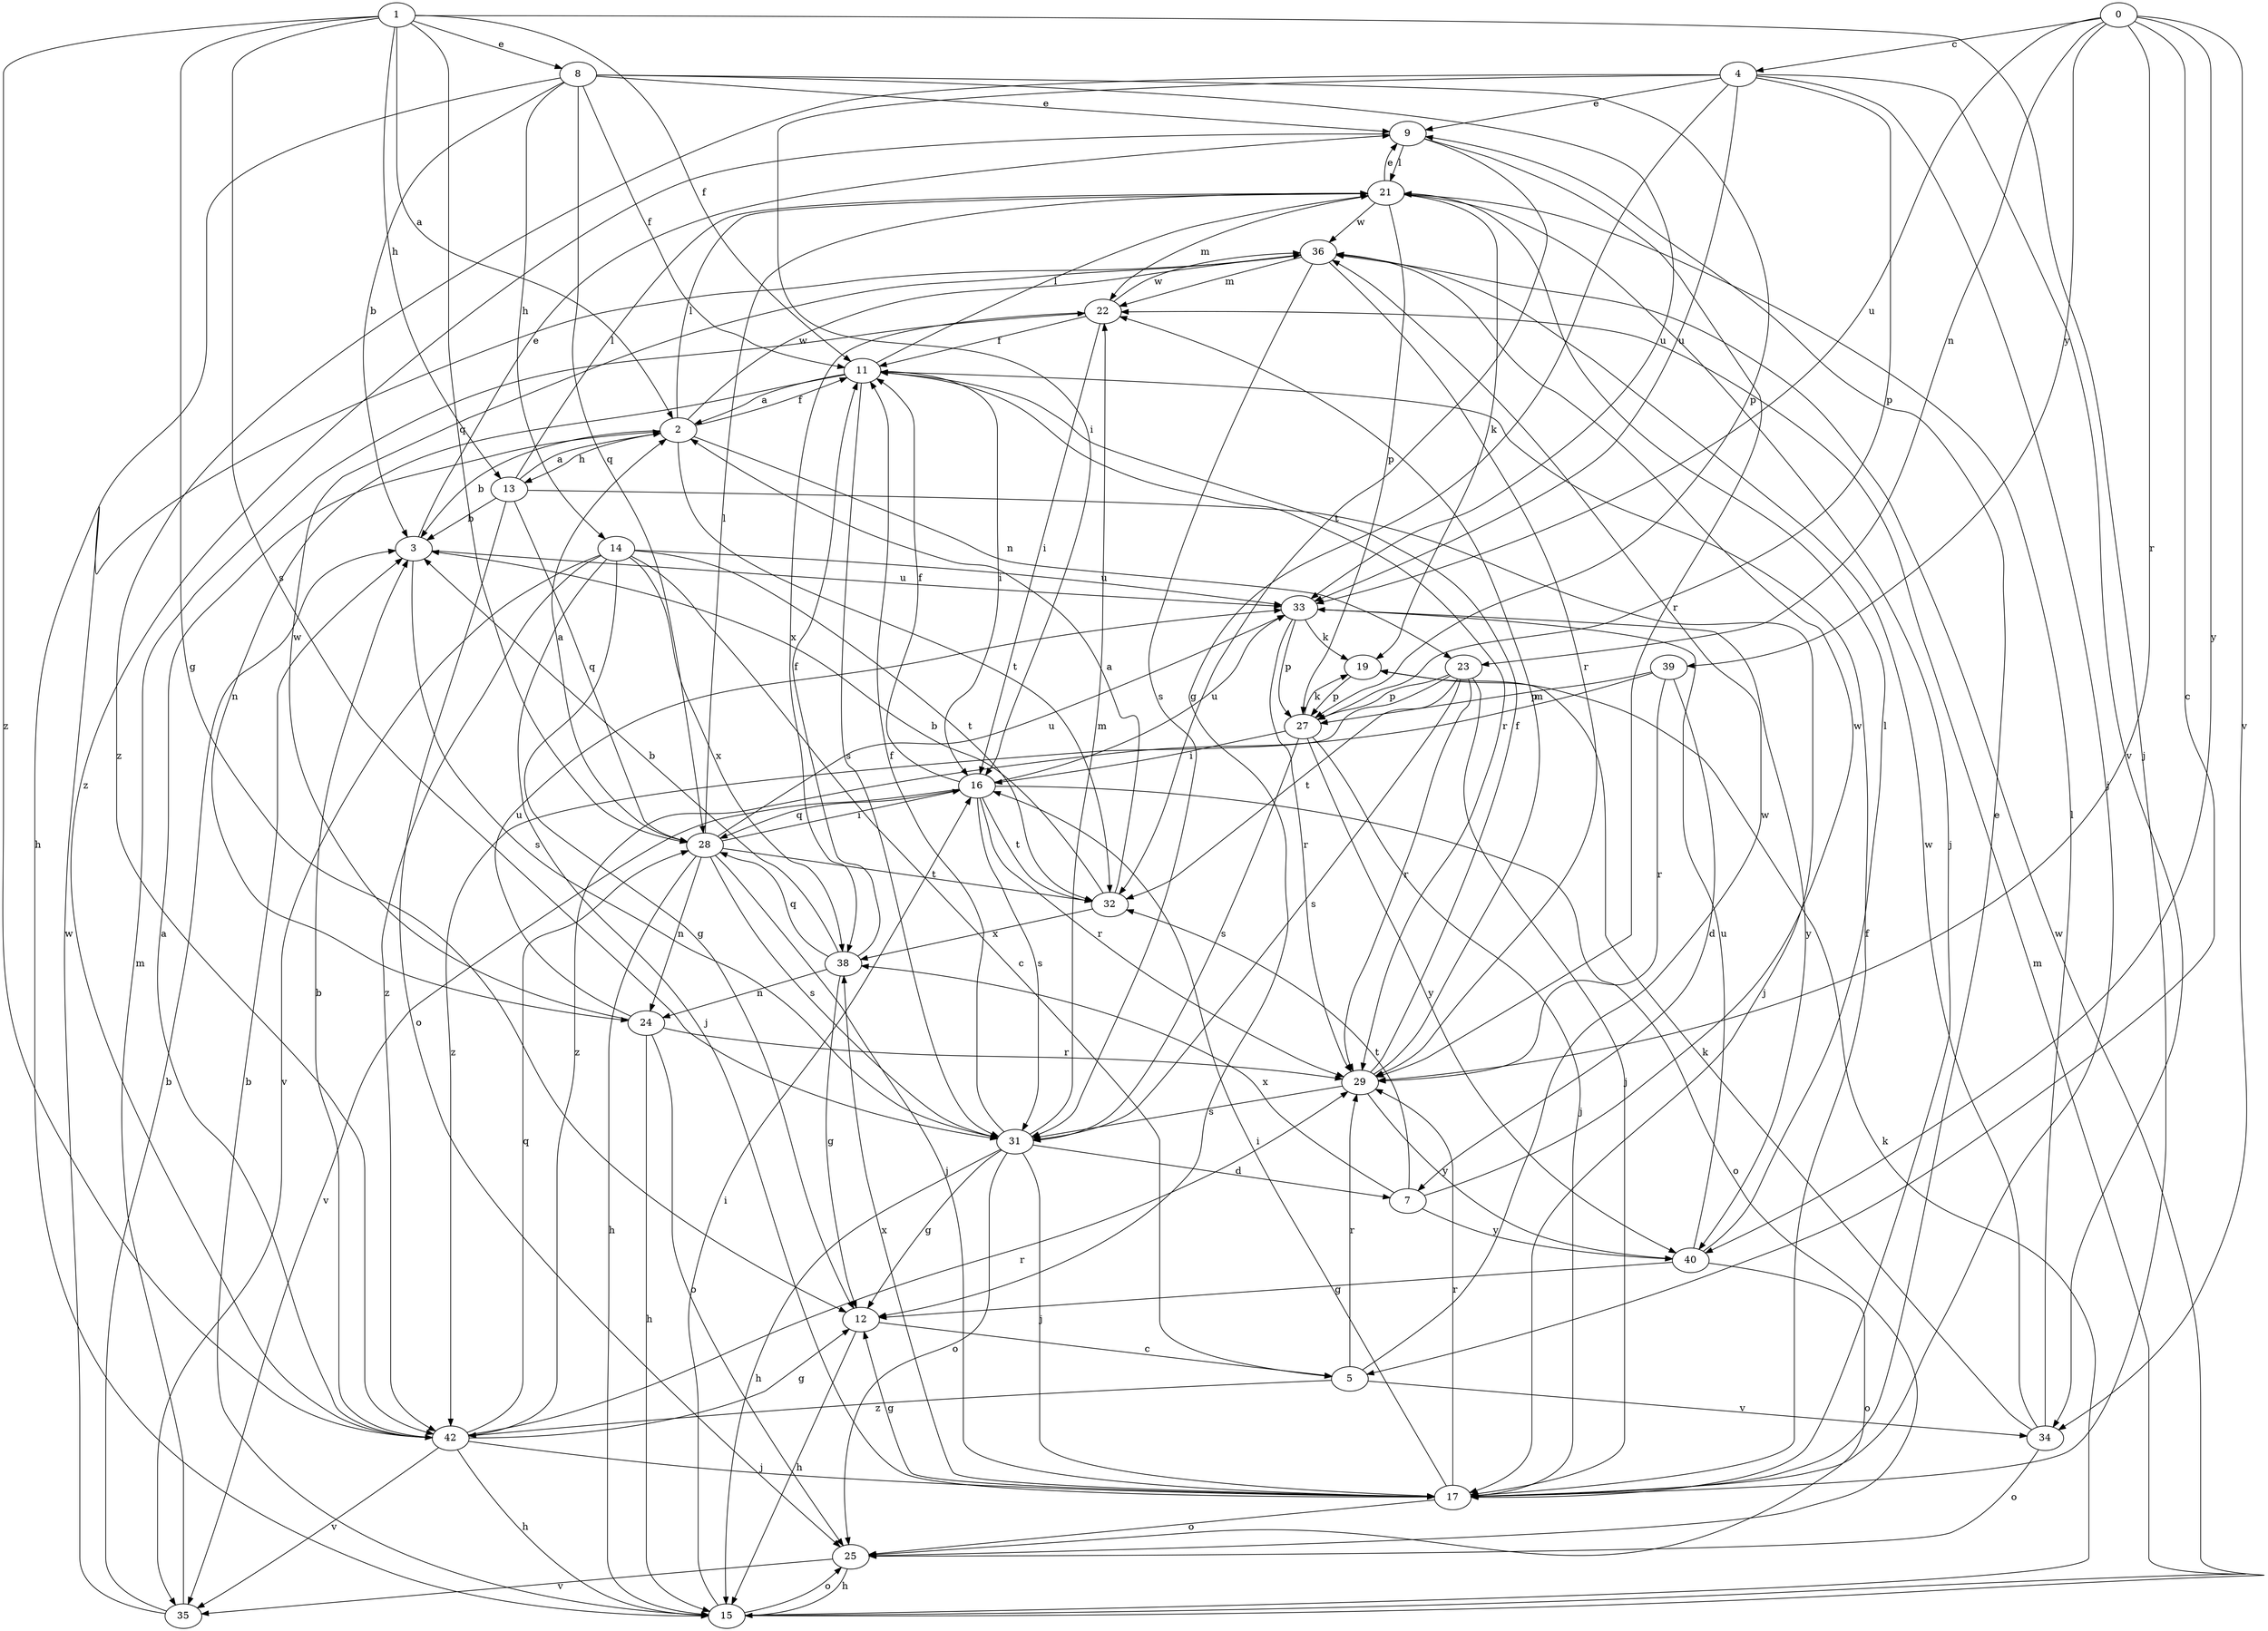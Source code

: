 strict digraph  {
0;
1;
2;
3;
4;
5;
7;
8;
9;
11;
12;
13;
14;
15;
16;
17;
19;
21;
22;
23;
24;
25;
27;
28;
29;
31;
32;
33;
34;
35;
36;
38;
39;
40;
42;
0 -> 4  [label=c];
0 -> 5  [label=c];
0 -> 23  [label=n];
0 -> 29  [label=r];
0 -> 33  [label=u];
0 -> 34  [label=v];
0 -> 39  [label=y];
0 -> 40  [label=y];
1 -> 2  [label=a];
1 -> 8  [label=e];
1 -> 11  [label=f];
1 -> 12  [label=g];
1 -> 13  [label=h];
1 -> 17  [label=j];
1 -> 28  [label=q];
1 -> 31  [label=s];
1 -> 42  [label=z];
2 -> 3  [label=b];
2 -> 11  [label=f];
2 -> 13  [label=h];
2 -> 21  [label=l];
2 -> 23  [label=n];
2 -> 32  [label=t];
2 -> 36  [label=w];
3 -> 9  [label=e];
3 -> 31  [label=s];
3 -> 33  [label=u];
4 -> 9  [label=e];
4 -> 12  [label=g];
4 -> 16  [label=i];
4 -> 17  [label=j];
4 -> 27  [label=p];
4 -> 33  [label=u];
4 -> 34  [label=v];
4 -> 42  [label=z];
5 -> 29  [label=r];
5 -> 34  [label=v];
5 -> 36  [label=w];
5 -> 42  [label=z];
7 -> 32  [label=t];
7 -> 36  [label=w];
7 -> 38  [label=x];
7 -> 40  [label=y];
8 -> 3  [label=b];
8 -> 9  [label=e];
8 -> 11  [label=f];
8 -> 14  [label=h];
8 -> 15  [label=h];
8 -> 27  [label=p];
8 -> 28  [label=q];
8 -> 33  [label=u];
9 -> 21  [label=l];
9 -> 29  [label=r];
9 -> 32  [label=t];
9 -> 42  [label=z];
11 -> 2  [label=a];
11 -> 16  [label=i];
11 -> 21  [label=l];
11 -> 24  [label=n];
11 -> 29  [label=r];
11 -> 31  [label=s];
12 -> 5  [label=c];
12 -> 15  [label=h];
13 -> 2  [label=a];
13 -> 3  [label=b];
13 -> 17  [label=j];
13 -> 21  [label=l];
13 -> 25  [label=o];
13 -> 28  [label=q];
14 -> 5  [label=c];
14 -> 12  [label=g];
14 -> 17  [label=j];
14 -> 32  [label=t];
14 -> 33  [label=u];
14 -> 35  [label=v];
14 -> 38  [label=x];
14 -> 42  [label=z];
15 -> 3  [label=b];
15 -> 16  [label=i];
15 -> 19  [label=k];
15 -> 22  [label=m];
15 -> 25  [label=o];
15 -> 36  [label=w];
16 -> 11  [label=f];
16 -> 25  [label=o];
16 -> 28  [label=q];
16 -> 29  [label=r];
16 -> 31  [label=s];
16 -> 32  [label=t];
16 -> 33  [label=u];
16 -> 35  [label=v];
17 -> 9  [label=e];
17 -> 11  [label=f];
17 -> 12  [label=g];
17 -> 16  [label=i];
17 -> 25  [label=o];
17 -> 29  [label=r];
17 -> 38  [label=x];
19 -> 27  [label=p];
21 -> 9  [label=e];
21 -> 17  [label=j];
21 -> 19  [label=k];
21 -> 22  [label=m];
21 -> 27  [label=p];
21 -> 36  [label=w];
22 -> 11  [label=f];
22 -> 16  [label=i];
22 -> 36  [label=w];
22 -> 38  [label=x];
23 -> 17  [label=j];
23 -> 27  [label=p];
23 -> 29  [label=r];
23 -> 31  [label=s];
23 -> 32  [label=t];
23 -> 42  [label=z];
24 -> 15  [label=h];
24 -> 25  [label=o];
24 -> 29  [label=r];
24 -> 33  [label=u];
24 -> 36  [label=w];
25 -> 15  [label=h];
25 -> 35  [label=v];
27 -> 16  [label=i];
27 -> 17  [label=j];
27 -> 19  [label=k];
27 -> 31  [label=s];
27 -> 40  [label=y];
28 -> 2  [label=a];
28 -> 15  [label=h];
28 -> 16  [label=i];
28 -> 17  [label=j];
28 -> 21  [label=l];
28 -> 24  [label=n];
28 -> 31  [label=s];
28 -> 32  [label=t];
28 -> 33  [label=u];
29 -> 11  [label=f];
29 -> 22  [label=m];
29 -> 31  [label=s];
29 -> 40  [label=y];
31 -> 7  [label=d];
31 -> 11  [label=f];
31 -> 12  [label=g];
31 -> 15  [label=h];
31 -> 17  [label=j];
31 -> 22  [label=m];
31 -> 25  [label=o];
32 -> 2  [label=a];
32 -> 3  [label=b];
32 -> 38  [label=x];
33 -> 19  [label=k];
33 -> 27  [label=p];
33 -> 29  [label=r];
33 -> 40  [label=y];
34 -> 19  [label=k];
34 -> 21  [label=l];
34 -> 25  [label=o];
34 -> 36  [label=w];
35 -> 3  [label=b];
35 -> 22  [label=m];
35 -> 36  [label=w];
36 -> 22  [label=m];
36 -> 29  [label=r];
36 -> 31  [label=s];
38 -> 3  [label=b];
38 -> 11  [label=f];
38 -> 12  [label=g];
38 -> 24  [label=n];
38 -> 28  [label=q];
39 -> 7  [label=d];
39 -> 27  [label=p];
39 -> 29  [label=r];
39 -> 42  [label=z];
40 -> 12  [label=g];
40 -> 21  [label=l];
40 -> 25  [label=o];
40 -> 33  [label=u];
42 -> 2  [label=a];
42 -> 3  [label=b];
42 -> 12  [label=g];
42 -> 15  [label=h];
42 -> 17  [label=j];
42 -> 28  [label=q];
42 -> 29  [label=r];
42 -> 35  [label=v];
}
